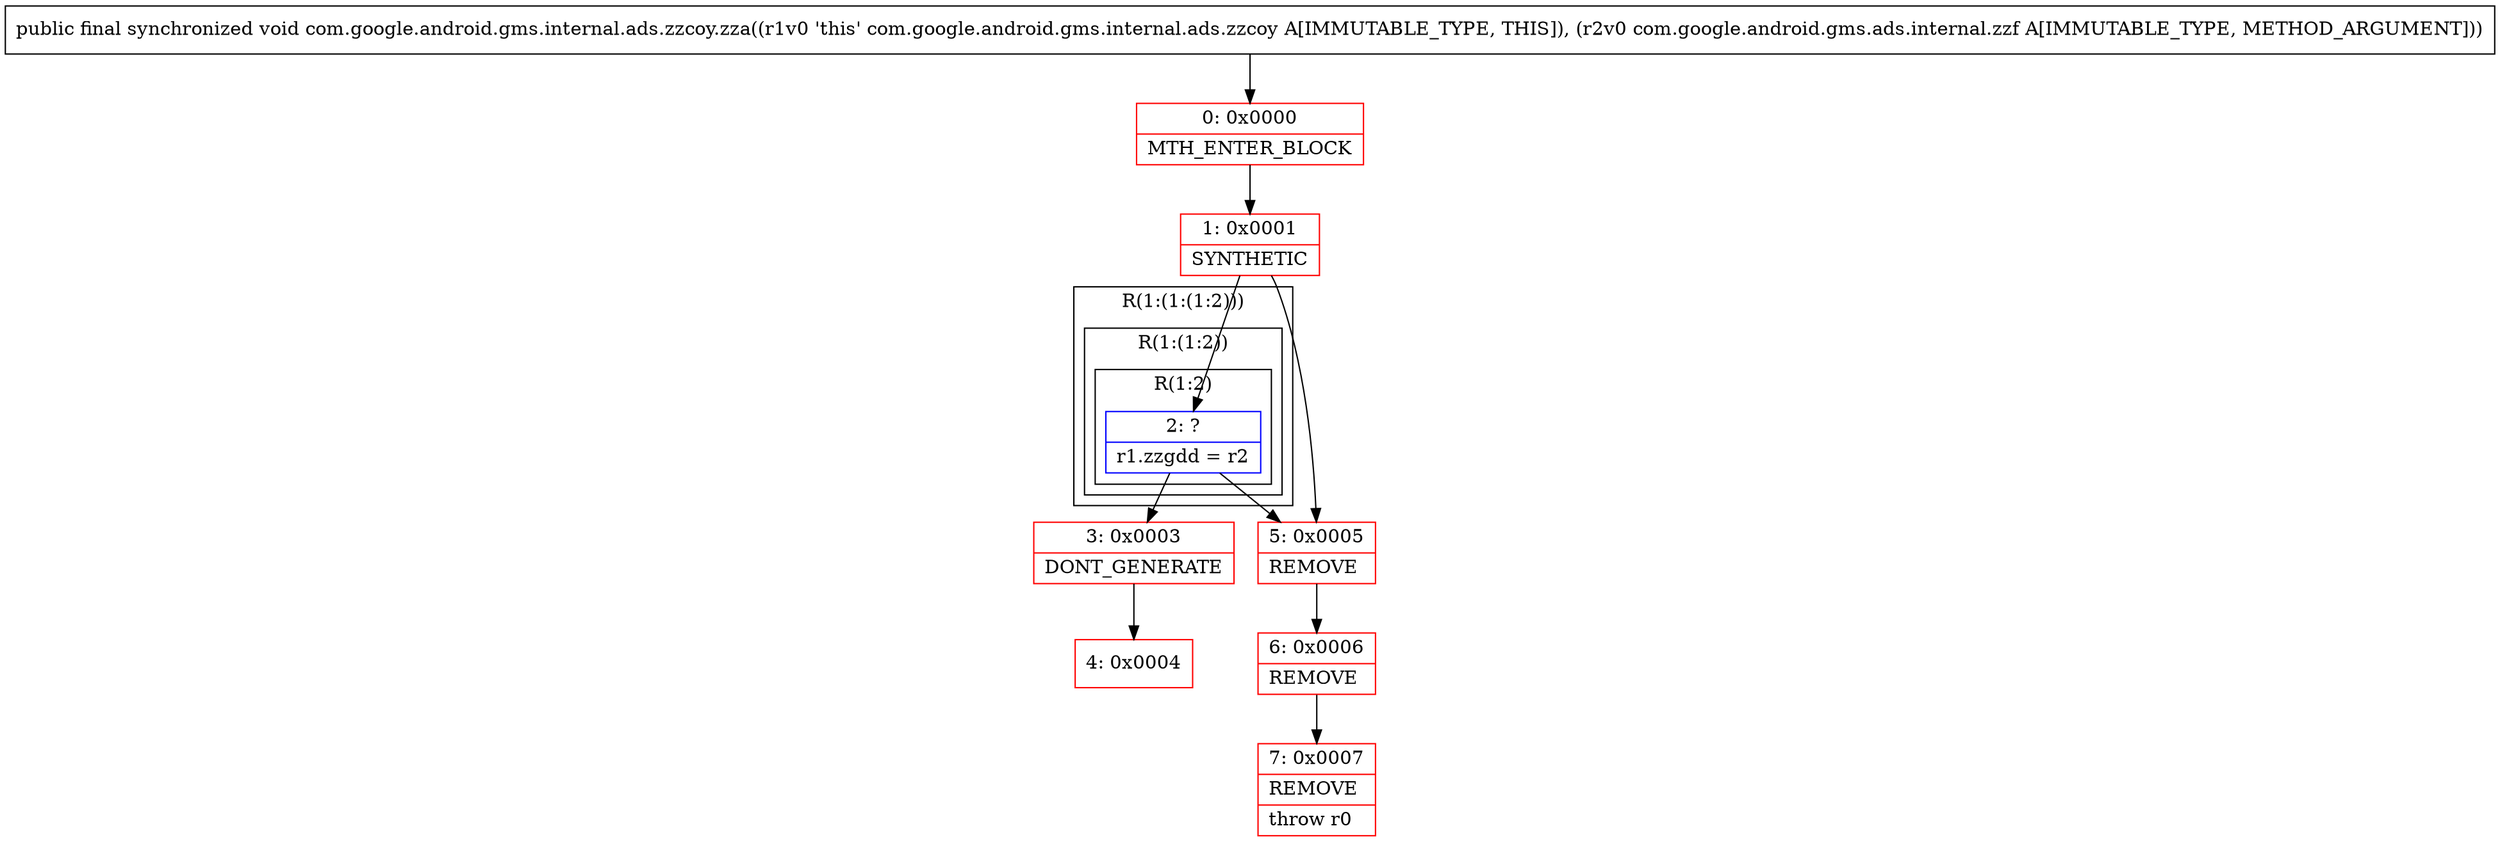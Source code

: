 digraph "CFG forcom.google.android.gms.internal.ads.zzcoy.zza(Lcom\/google\/android\/gms\/ads\/internal\/zzf;)V" {
subgraph cluster_Region_952757084 {
label = "R(1:(1:(1:2)))";
node [shape=record,color=blue];
subgraph cluster_Region_2004090361 {
label = "R(1:(1:2))";
node [shape=record,color=blue];
subgraph cluster_Region_647938042 {
label = "R(1:2)";
node [shape=record,color=blue];
Node_2 [shape=record,label="{2\:\ ?|r1.zzgdd = r2\l}"];
}
}
}
Node_0 [shape=record,color=red,label="{0\:\ 0x0000|MTH_ENTER_BLOCK\l}"];
Node_1 [shape=record,color=red,label="{1\:\ 0x0001|SYNTHETIC\l}"];
Node_3 [shape=record,color=red,label="{3\:\ 0x0003|DONT_GENERATE\l}"];
Node_4 [shape=record,color=red,label="{4\:\ 0x0004}"];
Node_5 [shape=record,color=red,label="{5\:\ 0x0005|REMOVE\l}"];
Node_6 [shape=record,color=red,label="{6\:\ 0x0006|REMOVE\l}"];
Node_7 [shape=record,color=red,label="{7\:\ 0x0007|REMOVE\l|throw r0\l}"];
MethodNode[shape=record,label="{public final synchronized void com.google.android.gms.internal.ads.zzcoy.zza((r1v0 'this' com.google.android.gms.internal.ads.zzcoy A[IMMUTABLE_TYPE, THIS]), (r2v0 com.google.android.gms.ads.internal.zzf A[IMMUTABLE_TYPE, METHOD_ARGUMENT])) }"];
MethodNode -> Node_0;
Node_2 -> Node_3;
Node_2 -> Node_5;
Node_0 -> Node_1;
Node_1 -> Node_2;
Node_1 -> Node_5;
Node_3 -> Node_4;
Node_5 -> Node_6;
Node_6 -> Node_7;
}

